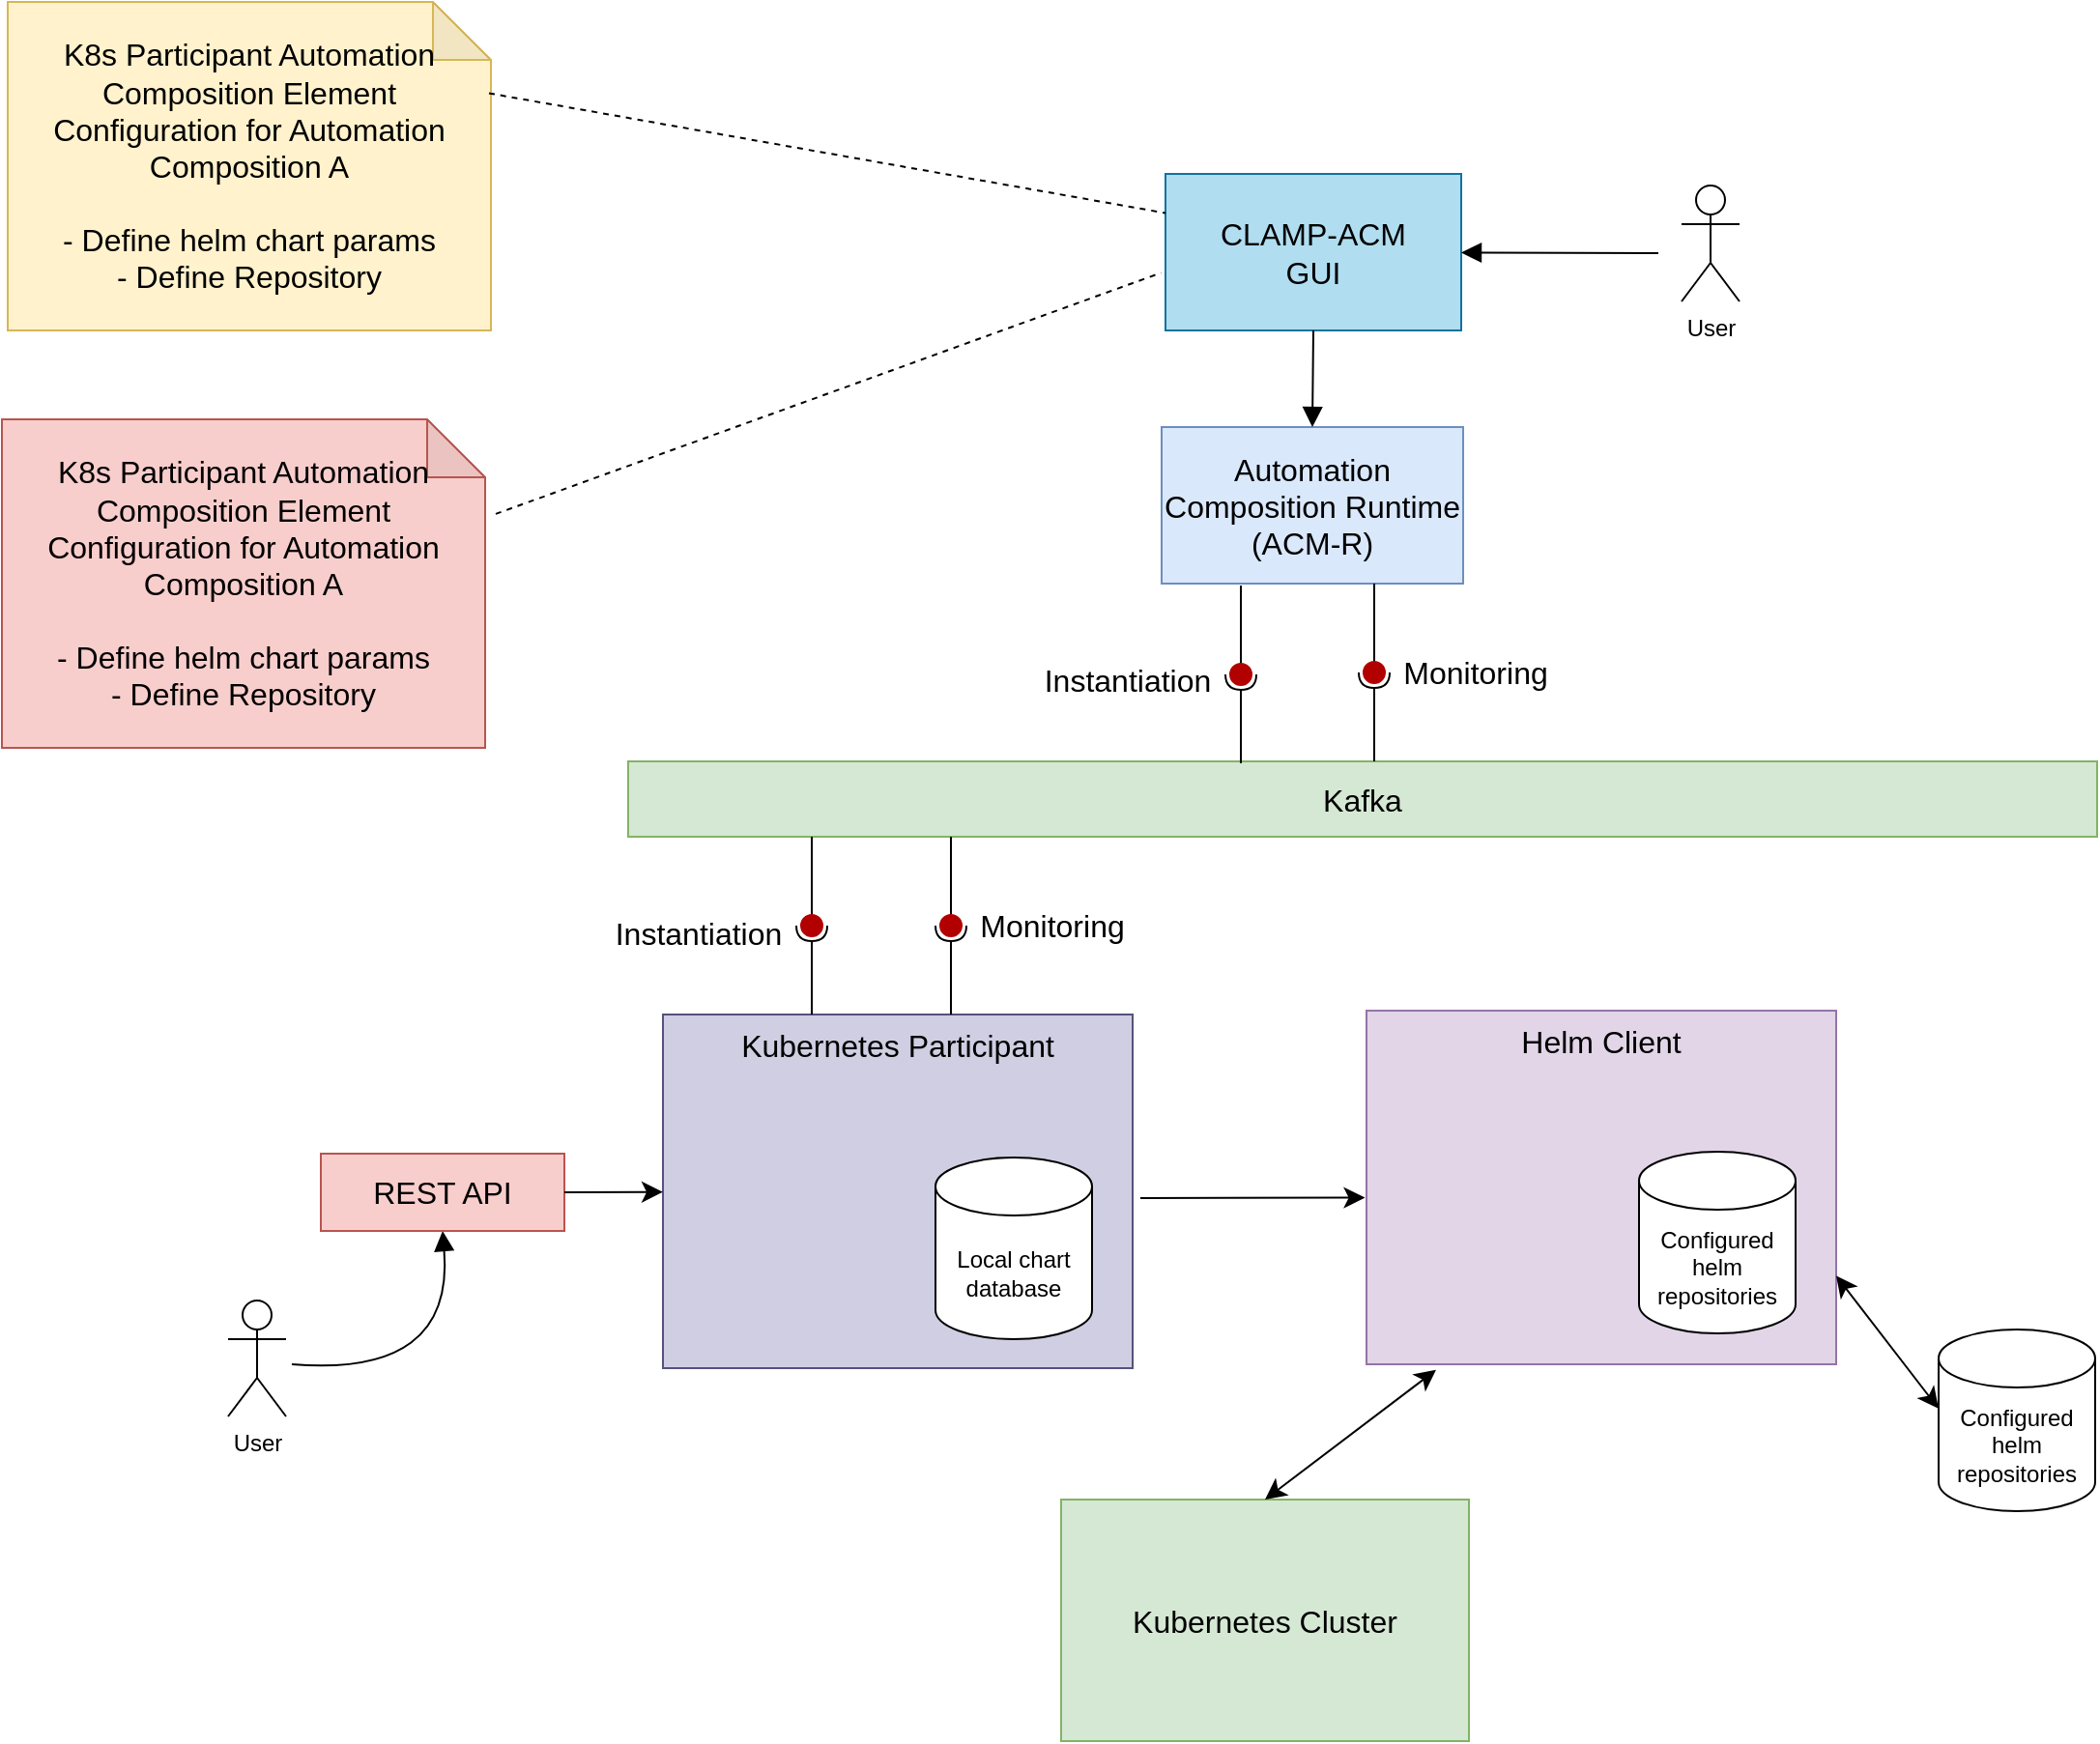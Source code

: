 <mxfile version="23.1.5" type="device" pages="2">
  <diagram name="A1PMS" id="EQz7CeIsnqjb-CRsskzZ">
    <mxGraphModel dx="2234" dy="1236" grid="0" gridSize="10" guides="1" tooltips="1" connect="1" arrows="1" fold="1" page="0" pageScale="1" pageWidth="827" pageHeight="1169" math="0" shadow="0">
      <root>
        <mxCell id="0" />
        <mxCell id="1" parent="0" />
        <mxCell id="BEZJXQmxWPO11OeoHs-X-1" value="CLAMP-ACM&lt;br&gt;GUI" style="rounded=0;whiteSpace=wrap;html=1;fontSize=16;fillColor=#b1ddf0;strokeColor=#10739e;" parent="1" vertex="1">
          <mxGeometry x="46" y="-103" width="153" height="81" as="geometry" />
        </mxCell>
        <mxCell id="BEZJXQmxWPO11OeoHs-X-2" value="Automation Composition Runtime (ACM-R)" style="rounded=0;whiteSpace=wrap;html=1;fontSize=16;fillColor=#dae8fc;strokeColor=#6c8ebf;" parent="1" vertex="1">
          <mxGeometry x="44" y="28" width="156" height="81" as="geometry" />
        </mxCell>
        <mxCell id="BEZJXQmxWPO11OeoHs-X-3" value="Kafka" style="rounded=0;whiteSpace=wrap;html=1;fontSize=16;fillColor=#d5e8d4;strokeColor=#82b366;" parent="1" vertex="1">
          <mxGeometry x="-232" y="201" width="760" height="39" as="geometry" />
        </mxCell>
        <mxCell id="BEZJXQmxWPO11OeoHs-X-4" value="Kubernetes Participant" style="rounded=0;whiteSpace=wrap;html=1;fontSize=16;fillColor=#d0cee2;strokeColor=#56517e;verticalAlign=top;" parent="1" vertex="1">
          <mxGeometry x="-214" y="332" width="243" height="183" as="geometry" />
        </mxCell>
        <mxCell id="BEZJXQmxWPO11OeoHs-X-5" value="K8s Participant Automation Composition Element Configuration for Automation Composition A&lt;br&gt;&lt;br&gt;- Define helm chart params&lt;br&gt;&lt;span style=&quot;background-color: initial; text-align: left;&quot;&gt;-&amp;nbsp;&lt;/span&gt;Define&amp;nbsp;Repository" style="shape=note;whiteSpace=wrap;html=1;backgroundOutline=1;darkOpacity=0.05;fontSize=16;fillColor=#fff2cc;strokeColor=#d6b656;" parent="1" vertex="1">
          <mxGeometry x="-553" y="-192" width="250" height="170" as="geometry" />
        </mxCell>
        <mxCell id="BEZJXQmxWPO11OeoHs-X-9" value="K8s Participant Automation Composition Element Configuration for Automation Composition A&lt;br style=&quot;border-color: var(--border-color);&quot;&gt;&lt;br style=&quot;border-color: var(--border-color);&quot;&gt;- Define helm chart params&lt;br style=&quot;border-color: var(--border-color);&quot;&gt;-&amp;nbsp;Define&amp;nbsp;Repository" style="shape=note;whiteSpace=wrap;html=1;backgroundOutline=1;darkOpacity=0.05;fontSize=16;fillColor=#f8cecc;strokeColor=#b85450;" parent="1" vertex="1">
          <mxGeometry x="-556" y="24" width="250" height="170" as="geometry" />
        </mxCell>
        <mxCell id="BEZJXQmxWPO11OeoHs-X-10" value="" style="endArrow=none;dashed=1;html=1;rounded=0;fontSize=12;startSize=8;endSize=8;curved=1;exitX=0.996;exitY=0.278;exitDx=0;exitDy=0;exitPerimeter=0;entryX=0;entryY=0.25;entryDx=0;entryDy=0;" parent="1" source="BEZJXQmxWPO11OeoHs-X-5" target="BEZJXQmxWPO11OeoHs-X-1" edge="1">
          <mxGeometry width="50" height="50" relative="1" as="geometry">
            <mxPoint x="2" y="-30" as="sourcePoint" />
            <mxPoint x="52" y="-80" as="targetPoint" />
          </mxGeometry>
        </mxCell>
        <mxCell id="BEZJXQmxWPO11OeoHs-X-11" value="" style="endArrow=none;dashed=1;html=1;rounded=0;fontSize=12;startSize=8;endSize=8;curved=1;exitX=1.022;exitY=0.288;exitDx=0;exitDy=0;exitPerimeter=0;entryX=-0.015;entryY=0.632;entryDx=0;entryDy=0;entryPerimeter=0;" parent="1" source="BEZJXQmxWPO11OeoHs-X-9" target="BEZJXQmxWPO11OeoHs-X-1" edge="1">
          <mxGeometry width="50" height="50" relative="1" as="geometry">
            <mxPoint x="-293" y="-157" as="sourcePoint" />
            <mxPoint x="54" y="-73" as="targetPoint" />
          </mxGeometry>
        </mxCell>
        <mxCell id="BEZJXQmxWPO11OeoHs-X-12" value="" style="endArrow=none;html=1;rounded=0;fontSize=12;startSize=8;endSize=8;curved=1;exitX=0.5;exitY=0;exitDx=0;exitDy=0;entryX=0.5;entryY=1;entryDx=0;entryDy=0;endFill=0;startArrow=block;startFill=1;" parent="1" source="BEZJXQmxWPO11OeoHs-X-2" target="BEZJXQmxWPO11OeoHs-X-1" edge="1">
          <mxGeometry width="50" height="50" relative="1" as="geometry">
            <mxPoint x="67" y="28" as="sourcePoint" />
            <mxPoint x="117" y="-22" as="targetPoint" />
          </mxGeometry>
        </mxCell>
        <mxCell id="BEZJXQmxWPO11OeoHs-X-37" value="" style="rounded=0;orthogonalLoop=1;jettySize=auto;html=1;endArrow=none;endFill=0;sketch=0;sourcePerimeterSpacing=0;targetPerimeterSpacing=0;fontSize=12;startSize=8;endSize=8;curved=1;exitX=0.262;exitY=1.001;exitDx=0;exitDy=0;exitPerimeter=0;" parent="1" target="BEZJXQmxWPO11OeoHs-X-39" edge="1">
          <mxGeometry relative="1" as="geometry">
            <mxPoint x="154" y="109" as="sourcePoint" />
            <mxPoint x="156" y="151" as="targetPoint" />
          </mxGeometry>
        </mxCell>
        <mxCell id="BEZJXQmxWPO11OeoHs-X-38" value="" style="rounded=0;orthogonalLoop=1;jettySize=auto;html=1;endArrow=halfCircle;endFill=0;entryX=0.5;entryY=0.5;endSize=6;strokeWidth=1;sketch=0;fontSize=12;curved=1;exitX=0.416;exitY=0.012;exitDx=0;exitDy=0;exitPerimeter=0;" parent="1" target="BEZJXQmxWPO11OeoHs-X-39" edge="1">
          <mxGeometry relative="1" as="geometry">
            <mxPoint x="154" y="201" as="sourcePoint" />
          </mxGeometry>
        </mxCell>
        <mxCell id="BEZJXQmxWPO11OeoHs-X-39" value="" style="ellipse;whiteSpace=wrap;html=1;align=center;aspect=fixed;resizable=0;points=[];outlineConnect=0;sketch=0;fontSize=16;direction=south;fillColor=#B20000;fontColor=#ffffff;strokeColor=#B20000;strokeWidth=2;" parent="1" vertex="1">
          <mxGeometry x="149" y="150" width="10" height="10" as="geometry" />
        </mxCell>
        <mxCell id="BEZJXQmxWPO11OeoHs-X-40" value="" style="rounded=0;orthogonalLoop=1;jettySize=auto;html=1;endArrow=none;endFill=0;sketch=0;sourcePerimeterSpacing=0;targetPerimeterSpacing=0;fontSize=12;startSize=8;endSize=8;curved=1;exitX=0.262;exitY=1.001;exitDx=0;exitDy=0;exitPerimeter=0;" parent="1" target="BEZJXQmxWPO11OeoHs-X-42" edge="1">
          <mxGeometry relative="1" as="geometry">
            <mxPoint x="-137" y="240" as="sourcePoint" />
            <mxPoint x="-135" y="282" as="targetPoint" />
            <Array as="points">
              <mxPoint x="-137" y="273" />
            </Array>
          </mxGeometry>
        </mxCell>
        <mxCell id="BEZJXQmxWPO11OeoHs-X-41" value="" style="rounded=0;orthogonalLoop=1;jettySize=auto;html=1;endArrow=halfCircle;endFill=0;entryX=0.5;entryY=0.5;endSize=6;strokeWidth=1;sketch=0;fontSize=12;curved=1;exitX=0.416;exitY=0.012;exitDx=0;exitDy=0;exitPerimeter=0;" parent="1" target="BEZJXQmxWPO11OeoHs-X-42" edge="1">
          <mxGeometry relative="1" as="geometry">
            <mxPoint x="-137" y="332" as="sourcePoint" />
          </mxGeometry>
        </mxCell>
        <mxCell id="BEZJXQmxWPO11OeoHs-X-42" value="" style="ellipse;whiteSpace=wrap;html=1;align=center;aspect=fixed;resizable=0;points=[];outlineConnect=0;sketch=0;fontSize=16;direction=south;fillColor=#B20000;fontColor=#ffffff;strokeColor=#B20000;strokeWidth=2;" parent="1" vertex="1">
          <mxGeometry x="-142" y="281" width="10" height="10" as="geometry" />
        </mxCell>
        <mxCell id="BEZJXQmxWPO11OeoHs-X-43" value="" style="rounded=0;orthogonalLoop=1;jettySize=auto;html=1;endArrow=none;endFill=0;sketch=0;sourcePerimeterSpacing=0;targetPerimeterSpacing=0;fontSize=12;startSize=8;endSize=8;curved=1;exitX=0.262;exitY=1.001;exitDx=0;exitDy=0;exitPerimeter=0;" parent="1" target="BEZJXQmxWPO11OeoHs-X-45" edge="1">
          <mxGeometry relative="1" as="geometry">
            <mxPoint x="-65" y="240" as="sourcePoint" />
            <mxPoint x="-63" y="282" as="targetPoint" />
          </mxGeometry>
        </mxCell>
        <mxCell id="BEZJXQmxWPO11OeoHs-X-44" value="" style="rounded=0;orthogonalLoop=1;jettySize=auto;html=1;endArrow=halfCircle;endFill=0;entryX=0.5;entryY=0.5;endSize=6;strokeWidth=1;sketch=0;fontSize=12;curved=1;exitX=0.416;exitY=0.012;exitDx=0;exitDy=0;exitPerimeter=0;" parent="1" target="BEZJXQmxWPO11OeoHs-X-45" edge="1">
          <mxGeometry relative="1" as="geometry">
            <mxPoint x="-65" y="332" as="sourcePoint" />
          </mxGeometry>
        </mxCell>
        <mxCell id="BEZJXQmxWPO11OeoHs-X-45" value="" style="ellipse;whiteSpace=wrap;html=1;align=center;aspect=fixed;resizable=0;points=[];outlineConnect=0;sketch=0;fontSize=16;direction=south;fillColor=#B20000;fontColor=#ffffff;strokeColor=#B20000;strokeWidth=2;" parent="1" vertex="1">
          <mxGeometry x="-70" y="281" width="10" height="10" as="geometry" />
        </mxCell>
        <mxCell id="BEZJXQmxWPO11OeoHs-X-46" value="" style="rounded=0;orthogonalLoop=1;jettySize=auto;html=1;endArrow=none;endFill=0;sketch=0;sourcePerimeterSpacing=0;targetPerimeterSpacing=0;fontSize=12;startSize=8;endSize=8;curved=1;exitX=0.262;exitY=1.001;exitDx=0;exitDy=0;exitPerimeter=0;" parent="1" target="BEZJXQmxWPO11OeoHs-X-48" edge="1">
          <mxGeometry relative="1" as="geometry">
            <mxPoint x="85" y="110" as="sourcePoint" />
            <mxPoint x="87" y="152" as="targetPoint" />
          </mxGeometry>
        </mxCell>
        <mxCell id="BEZJXQmxWPO11OeoHs-X-47" value="" style="rounded=0;orthogonalLoop=1;jettySize=auto;html=1;endArrow=halfCircle;endFill=0;entryX=0.5;entryY=0.5;endSize=6;strokeWidth=1;sketch=0;fontSize=12;curved=1;exitX=0.416;exitY=0.012;exitDx=0;exitDy=0;exitPerimeter=0;" parent="1" target="BEZJXQmxWPO11OeoHs-X-48" edge="1">
          <mxGeometry relative="1" as="geometry">
            <mxPoint x="85" y="202" as="sourcePoint" />
          </mxGeometry>
        </mxCell>
        <mxCell id="BEZJXQmxWPO11OeoHs-X-48" value="" style="ellipse;whiteSpace=wrap;html=1;align=center;aspect=fixed;resizable=0;points=[];outlineConnect=0;sketch=0;fontSize=16;direction=south;fillColor=#B20000;fontColor=#ffffff;strokeColor=#B20000;strokeWidth=2;" parent="1" vertex="1">
          <mxGeometry x="80" y="151" width="10" height="10" as="geometry" />
        </mxCell>
        <mxCell id="BEZJXQmxWPO11OeoHs-X-50" value="" style="endArrow=classic;startArrow=none;html=1;rounded=0;fontSize=12;startSize=8;endSize=8;curved=1;startFill=0;" parent="1" edge="1">
          <mxGeometry width="50" height="50" relative="1" as="geometry">
            <mxPoint x="33" y="427" as="sourcePoint" />
            <mxPoint x="149.25" y="426.797" as="targetPoint" />
          </mxGeometry>
        </mxCell>
        <mxCell id="BEZJXQmxWPO11OeoHs-X-52" value="Instantiation" style="text;html=1;align=center;verticalAlign=middle;resizable=0;points=[];autosize=1;strokeColor=none;fillColor=none;fontSize=16;" parent="1" vertex="1">
          <mxGeometry x="-26" y="143" width="104" height="31" as="geometry" />
        </mxCell>
        <mxCell id="BEZJXQmxWPO11OeoHs-X-53" value="Instantiation" style="text;html=1;align=center;verticalAlign=middle;resizable=0;points=[];autosize=1;strokeColor=none;fillColor=none;fontSize=16;" parent="1" vertex="1">
          <mxGeometry x="-248" y="274" width="104" height="31" as="geometry" />
        </mxCell>
        <mxCell id="BEZJXQmxWPO11OeoHs-X-54" value="Monitoring" style="text;html=1;align=center;verticalAlign=middle;resizable=0;points=[];autosize=1;strokeColor=none;fillColor=none;fontSize=16;" parent="1" vertex="1">
          <mxGeometry x="159" y="139.5" width="93" height="31" as="geometry" />
        </mxCell>
        <mxCell id="BEZJXQmxWPO11OeoHs-X-55" value="Monitoring" style="text;html=1;align=center;verticalAlign=middle;resizable=0;points=[];autosize=1;strokeColor=none;fillColor=none;fontSize=16;" parent="1" vertex="1">
          <mxGeometry x="-60" y="270.5" width="93" height="31" as="geometry" />
        </mxCell>
        <mxCell id="6OvfW8akYWRdIR2x06kQ-1" value="User" style="shape=umlActor;verticalLabelPosition=bottom;verticalAlign=top;html=1;outlineConnect=0;" parent="1" vertex="1">
          <mxGeometry x="313" y="-97" width="30" height="60" as="geometry" />
        </mxCell>
        <mxCell id="6OvfW8akYWRdIR2x06kQ-2" value="" style="endArrow=none;html=1;rounded=0;fontSize=12;startSize=8;endSize=8;curved=1;endFill=0;startArrow=block;startFill=1;" parent="1" source="BEZJXQmxWPO11OeoHs-X-1" edge="1">
          <mxGeometry width="50" height="50" relative="1" as="geometry">
            <mxPoint x="228" y="38" as="sourcePoint" />
            <mxPoint x="301" y="-62" as="targetPoint" />
          </mxGeometry>
        </mxCell>
        <mxCell id="6OvfW8akYWRdIR2x06kQ-3" value="Local chart database" style="shape=cylinder3;whiteSpace=wrap;html=1;boundedLbl=1;backgroundOutline=1;size=15;" parent="1" vertex="1">
          <mxGeometry x="-73" y="406" width="81" height="94" as="geometry" />
        </mxCell>
        <mxCell id="6OvfW8akYWRdIR2x06kQ-4" value="Helm Client" style="rounded=0;whiteSpace=wrap;html=1;fontSize=16;fillColor=#e1d5e7;strokeColor=#9673a6;verticalAlign=top;" parent="1" vertex="1">
          <mxGeometry x="150" y="330" width="243" height="183" as="geometry" />
        </mxCell>
        <mxCell id="6OvfW8akYWRdIR2x06kQ-5" value="Configured helm repositories" style="shape=cylinder3;whiteSpace=wrap;html=1;boundedLbl=1;backgroundOutline=1;size=15;" parent="1" vertex="1">
          <mxGeometry x="291" y="403" width="81" height="94" as="geometry" />
        </mxCell>
        <mxCell id="6OvfW8akYWRdIR2x06kQ-6" value="Configured helm repositories" style="shape=cylinder3;whiteSpace=wrap;html=1;boundedLbl=1;backgroundOutline=1;size=15;" parent="1" vertex="1">
          <mxGeometry x="446" y="495" width="81" height="94" as="geometry" />
        </mxCell>
        <mxCell id="6OvfW8akYWRdIR2x06kQ-7" value="User" style="shape=umlActor;verticalLabelPosition=bottom;verticalAlign=top;html=1;outlineConnect=0;" parent="1" vertex="1">
          <mxGeometry x="-439" y="480" width="30" height="60" as="geometry" />
        </mxCell>
        <mxCell id="6OvfW8akYWRdIR2x06kQ-8" value="" style="endArrow=none;html=1;rounded=0;fontSize=12;startSize=8;endSize=8;curved=1;endFill=0;startArrow=block;startFill=1;exitX=0.5;exitY=1;exitDx=0;exitDy=0;" parent="1" source="6OvfW8akYWRdIR2x06kQ-10" edge="1">
          <mxGeometry width="50" height="50" relative="1" as="geometry">
            <mxPoint x="-553" y="515" as="sourcePoint" />
            <mxPoint x="-406" y="513" as="targetPoint" />
            <Array as="points">
              <mxPoint x="-322" y="520" />
            </Array>
          </mxGeometry>
        </mxCell>
        <mxCell id="6OvfW8akYWRdIR2x06kQ-9" value="" style="endArrow=classic;startArrow=classic;html=1;rounded=0;fontSize=12;startSize=8;endSize=8;curved=1;exitX=1;exitY=0.75;exitDx=0;exitDy=0;entryX=0;entryY=0.436;entryDx=0;entryDy=0;entryPerimeter=0;" parent="1" source="6OvfW8akYWRdIR2x06kQ-4" target="6OvfW8akYWRdIR2x06kQ-6" edge="1">
          <mxGeometry width="50" height="50" relative="1" as="geometry">
            <mxPoint x="44" y="577" as="sourcePoint" />
            <mxPoint x="159.25" y="577.797" as="targetPoint" />
          </mxGeometry>
        </mxCell>
        <mxCell id="6OvfW8akYWRdIR2x06kQ-10" value="REST API" style="rounded=0;whiteSpace=wrap;html=1;fontSize=16;fillColor=#f8cecc;strokeColor=#b85450;verticalAlign=middle;" parent="1" vertex="1">
          <mxGeometry x="-391" y="404" width="126" height="40" as="geometry" />
        </mxCell>
        <mxCell id="6OvfW8akYWRdIR2x06kQ-12" value="Kubernetes Cluster" style="rounded=0;whiteSpace=wrap;html=1;fontSize=16;fillColor=#d5e8d4;strokeColor=#82b366;verticalAlign=middle;" parent="1" vertex="1">
          <mxGeometry x="-8" y="583" width="211" height="125" as="geometry" />
        </mxCell>
        <mxCell id="6OvfW8akYWRdIR2x06kQ-13" value="" style="endArrow=classic;startArrow=classic;html=1;rounded=0;fontSize=12;startSize=8;endSize=8;curved=1;exitX=0.148;exitY=1.016;exitDx=0;exitDy=0;exitPerimeter=0;entryX=0.5;entryY=0;entryDx=0;entryDy=0;" parent="1" source="6OvfW8akYWRdIR2x06kQ-4" target="6OvfW8akYWRdIR2x06kQ-12" edge="1">
          <mxGeometry width="50" height="50" relative="1" as="geometry">
            <mxPoint x="403" y="592" as="sourcePoint" />
            <mxPoint x="456" y="635" as="targetPoint" />
          </mxGeometry>
        </mxCell>
        <mxCell id="6OvfW8akYWRdIR2x06kQ-14" value="" style="endArrow=classic;startArrow=none;html=1;rounded=0;fontSize=12;startSize=8;endSize=8;curved=1;startFill=0;exitX=1;exitY=0.5;exitDx=0;exitDy=0;" parent="1" source="6OvfW8akYWRdIR2x06kQ-10" target="BEZJXQmxWPO11OeoHs-X-4" edge="1">
          <mxGeometry width="50" height="50" relative="1" as="geometry">
            <mxPoint x="-268" y="413.7" as="sourcePoint" />
            <mxPoint x="-218" y="414" as="targetPoint" />
          </mxGeometry>
        </mxCell>
      </root>
    </mxGraphModel>
  </diagram>
  <diagram id="7EV7rOq7FkkVQS_sMw84" name="Kserve">
    <mxGraphModel dx="2397" dy="1412" grid="0" gridSize="10" guides="1" tooltips="1" connect="1" arrows="1" fold="1" page="0" pageScale="1" pageWidth="827" pageHeight="1169" math="0" shadow="0">
      <root>
        <mxCell id="0" />
        <mxCell id="1" parent="0" />
        <mxCell id="yh-L3AtmC00XoUG_2nvY-11" value="" style="rounded=0;whiteSpace=wrap;html=1;fontSize=16;dashed=1;dashPattern=12 12;" vertex="1" parent="1">
          <mxGeometry x="-261" y="-213" width="1024" height="778" as="geometry" />
        </mxCell>
        <mxCell id="hDoWaCIZZ_nO79t9Hxqc-1" value="CLAMP-ACM&lt;br&gt;GUI" style="rounded=0;whiteSpace=wrap;html=1;fontSize=16;fillColor=#b1ddf0;strokeColor=#10739e;" parent="1" vertex="1">
          <mxGeometry x="47" y="-103" width="153" height="81" as="geometry" />
        </mxCell>
        <mxCell id="hDoWaCIZZ_nO79t9Hxqc-2" value="Automation Composition Runtime (CLAMP-ACM)" style="rounded=0;whiteSpace=wrap;html=1;fontSize=16;fillColor=#dae8fc;strokeColor=#6c8ebf;" parent="1" vertex="1">
          <mxGeometry x="44" y="28" width="156" height="81" as="geometry" />
        </mxCell>
        <mxCell id="hDoWaCIZZ_nO79t9Hxqc-3" value="Kafka" style="rounded=0;whiteSpace=wrap;html=1;fontSize=16;fillColor=#d5e8d4;strokeColor=#82b366;" parent="1" vertex="1">
          <mxGeometry x="-232" y="201" width="760" height="39" as="geometry" />
        </mxCell>
        <mxCell id="hDoWaCIZZ_nO79t9Hxqc-5" value="Kserve Participant Automation Composition Element Configuration for Automation Composition A&lt;br&gt;&lt;br&gt;- Define Inference Service Entities&lt;br&gt;&amp;nbsp; + Sequence of Inference Services&lt;br&gt;&lt;div style=&quot;text-align: left;&quot;&gt;&lt;span style=&quot;background-color: initial;&quot;&gt;- Name&lt;/span&gt;&lt;/div&gt;&lt;div style=&quot;text-align: left;&quot;&gt;&lt;span style=&quot;background-color: initial;&quot;&gt;- Namespace&lt;/span&gt;&lt;/div&gt;&lt;div style=&quot;text-align: left;&quot;&gt;&lt;span style=&quot;background-color: initial;&quot;&gt;- Payload&lt;/span&gt;&lt;/div&gt;" style="shape=note;whiteSpace=wrap;html=1;backgroundOutline=1;darkOpacity=0.05;fontSize=16;fillColor=#fff2cc;strokeColor=#d6b656;" parent="1" vertex="1">
          <mxGeometry x="-553" y="-227" width="273" height="224" as="geometry" />
        </mxCell>
        <mxCell id="hDoWaCIZZ_nO79t9Hxqc-6" value="Kserve Participant Automation Composition Element Configuration for Automation Composition B&lt;br style=&quot;border-color: var(--border-color);&quot;&gt;&lt;br style=&quot;border-color: var(--border-color);&quot;&gt;- Define Inference Service Entities&lt;br style=&quot;border-color: var(--border-color);&quot;&gt;&amp;nbsp; + Sequence of Inference Services&lt;br style=&quot;border-color: var(--border-color);&quot;&gt;&lt;div style=&quot;border-color: var(--border-color); text-align: left;&quot;&gt;- Name&lt;/div&gt;&lt;div style=&quot;border-color: var(--border-color); text-align: left;&quot;&gt;&lt;span style=&quot;border-color: var(--border-color); background-color: initial;&quot;&gt;- Namespace&lt;/span&gt;&lt;/div&gt;&lt;div style=&quot;border-color: var(--border-color); text-align: left;&quot;&gt;&lt;span style=&quot;border-color: var(--border-color); background-color: initial;&quot;&gt;- Payload&lt;/span&gt;&lt;/div&gt;" style="shape=note;whiteSpace=wrap;html=1;backgroundOutline=1;darkOpacity=0.05;fontSize=16;fillColor=#f8cecc;strokeColor=#b85450;" parent="1" vertex="1">
          <mxGeometry x="-556" y="24" width="274" height="204" as="geometry" />
        </mxCell>
        <mxCell id="hDoWaCIZZ_nO79t9Hxqc-7" value="" style="endArrow=none;dashed=1;html=1;rounded=0;fontSize=12;startSize=8;endSize=8;curved=1;exitX=0.996;exitY=0.278;exitDx=0;exitDy=0;exitPerimeter=0;entryX=0;entryY=0.25;entryDx=0;entryDy=0;" parent="1" source="hDoWaCIZZ_nO79t9Hxqc-5" target="hDoWaCIZZ_nO79t9Hxqc-1" edge="1">
          <mxGeometry width="50" height="50" relative="1" as="geometry">
            <mxPoint x="2" y="-30" as="sourcePoint" />
            <mxPoint x="52" y="-80" as="targetPoint" />
          </mxGeometry>
        </mxCell>
        <mxCell id="hDoWaCIZZ_nO79t9Hxqc-8" value="" style="endArrow=none;dashed=1;html=1;rounded=0;fontSize=12;startSize=8;endSize=8;curved=1;exitX=1.022;exitY=0.288;exitDx=0;exitDy=0;exitPerimeter=0;entryX=-0.015;entryY=0.632;entryDx=0;entryDy=0;entryPerimeter=0;" parent="1" source="hDoWaCIZZ_nO79t9Hxqc-6" target="hDoWaCIZZ_nO79t9Hxqc-1" edge="1">
          <mxGeometry width="50" height="50" relative="1" as="geometry">
            <mxPoint x="-293" y="-157" as="sourcePoint" />
            <mxPoint x="54" y="-73" as="targetPoint" />
          </mxGeometry>
        </mxCell>
        <mxCell id="hDoWaCIZZ_nO79t9Hxqc-9" value="" style="endArrow=none;html=1;rounded=0;fontSize=12;startSize=8;endSize=8;curved=1;exitX=0.5;exitY=0;exitDx=0;exitDy=0;entryX=0.5;entryY=1;entryDx=0;entryDy=0;" parent="1" source="hDoWaCIZZ_nO79t9Hxqc-2" target="hDoWaCIZZ_nO79t9Hxqc-1" edge="1">
          <mxGeometry width="50" height="50" relative="1" as="geometry">
            <mxPoint x="67" y="28" as="sourcePoint" />
            <mxPoint x="117" y="-22" as="targetPoint" />
          </mxGeometry>
        </mxCell>
        <mxCell id="hDoWaCIZZ_nO79t9Hxqc-11" value="Inference Service for Automation Composition A" style="rounded=0;whiteSpace=wrap;html=1;fontSize=16;fillColor=#fff2cc;strokeColor=#d6b656;" parent="1" vertex="1">
          <mxGeometry x="430" y="352" width="141" height="60" as="geometry" />
        </mxCell>
        <mxCell id="hDoWaCIZZ_nO79t9Hxqc-12" value="Inference Service for Automation Composition B" style="rounded=0;whiteSpace=wrap;html=1;fontSize=16;fillColor=#f8cecc;strokeColor=#b85450;" parent="1" vertex="1">
          <mxGeometry x="591" y="352" width="141" height="60" as="geometry" />
        </mxCell>
        <mxCell id="hDoWaCIZZ_nO79t9Hxqc-15" value="" style="rounded=0;orthogonalLoop=1;jettySize=auto;html=1;endArrow=none;endFill=0;sketch=0;sourcePerimeterSpacing=0;targetPerimeterSpacing=0;fontSize=12;startSize=8;endSize=8;curved=1;exitX=0.262;exitY=1.001;exitDx=0;exitDy=0;exitPerimeter=0;" parent="1" target="hDoWaCIZZ_nO79t9Hxqc-17" edge="1">
          <mxGeometry relative="1" as="geometry">
            <mxPoint x="154" y="109" as="sourcePoint" />
            <mxPoint x="156" y="151" as="targetPoint" />
          </mxGeometry>
        </mxCell>
        <mxCell id="hDoWaCIZZ_nO79t9Hxqc-16" value="" style="rounded=0;orthogonalLoop=1;jettySize=auto;html=1;endArrow=halfCircle;endFill=0;entryX=0.5;entryY=0.5;endSize=6;strokeWidth=1;sketch=0;fontSize=12;curved=1;exitX=0.416;exitY=0.012;exitDx=0;exitDy=0;exitPerimeter=0;" parent="1" target="hDoWaCIZZ_nO79t9Hxqc-17" edge="1">
          <mxGeometry relative="1" as="geometry">
            <mxPoint x="154" y="201" as="sourcePoint" />
          </mxGeometry>
        </mxCell>
        <mxCell id="hDoWaCIZZ_nO79t9Hxqc-17" value="" style="ellipse;whiteSpace=wrap;html=1;align=center;aspect=fixed;resizable=0;points=[];outlineConnect=0;sketch=0;fontSize=16;direction=south;fillColor=#B20000;fontColor=#ffffff;strokeColor=#B20000;strokeWidth=2;" parent="1" vertex="1">
          <mxGeometry x="149" y="150" width="10" height="10" as="geometry" />
        </mxCell>
        <mxCell id="hDoWaCIZZ_nO79t9Hxqc-18" value="" style="rounded=0;orthogonalLoop=1;jettySize=auto;html=1;endArrow=none;endFill=0;sketch=0;sourcePerimeterSpacing=0;targetPerimeterSpacing=0;fontSize=12;startSize=8;endSize=8;curved=1;exitX=0.262;exitY=1.001;exitDx=0;exitDy=0;exitPerimeter=0;" parent="1" target="hDoWaCIZZ_nO79t9Hxqc-20" edge="1">
          <mxGeometry relative="1" as="geometry">
            <mxPoint x="85" y="240" as="sourcePoint" />
            <mxPoint x="87" y="282" as="targetPoint" />
            <Array as="points">
              <mxPoint x="85" y="273" />
            </Array>
          </mxGeometry>
        </mxCell>
        <mxCell id="hDoWaCIZZ_nO79t9Hxqc-19" value="" style="rounded=0;orthogonalLoop=1;jettySize=auto;html=1;endArrow=halfCircle;endFill=0;entryX=0.5;entryY=0.5;endSize=6;strokeWidth=1;sketch=0;fontSize=12;curved=1;exitX=0.416;exitY=0.012;exitDx=0;exitDy=0;exitPerimeter=0;" parent="1" target="hDoWaCIZZ_nO79t9Hxqc-20" edge="1">
          <mxGeometry relative="1" as="geometry">
            <mxPoint x="85" y="332" as="sourcePoint" />
          </mxGeometry>
        </mxCell>
        <mxCell id="hDoWaCIZZ_nO79t9Hxqc-20" value="" style="ellipse;whiteSpace=wrap;html=1;align=center;aspect=fixed;resizable=0;points=[];outlineConnect=0;sketch=0;fontSize=16;direction=south;fillColor=#B20000;fontColor=#ffffff;strokeColor=#B20000;strokeWidth=2;" parent="1" vertex="1">
          <mxGeometry x="80" y="281" width="10" height="10" as="geometry" />
        </mxCell>
        <mxCell id="hDoWaCIZZ_nO79t9Hxqc-21" value="" style="rounded=0;orthogonalLoop=1;jettySize=auto;html=1;endArrow=none;endFill=0;sketch=0;sourcePerimeterSpacing=0;targetPerimeterSpacing=0;fontSize=12;startSize=8;endSize=8;curved=1;exitX=0.262;exitY=1.001;exitDx=0;exitDy=0;exitPerimeter=0;" parent="1" target="hDoWaCIZZ_nO79t9Hxqc-23" edge="1">
          <mxGeometry relative="1" as="geometry">
            <mxPoint x="157" y="240" as="sourcePoint" />
            <mxPoint x="159" y="282" as="targetPoint" />
          </mxGeometry>
        </mxCell>
        <mxCell id="hDoWaCIZZ_nO79t9Hxqc-22" value="" style="rounded=0;orthogonalLoop=1;jettySize=auto;html=1;endArrow=halfCircle;endFill=0;entryX=0.5;entryY=0.5;endSize=6;strokeWidth=1;sketch=0;fontSize=12;curved=1;exitX=0.416;exitY=0.012;exitDx=0;exitDy=0;exitPerimeter=0;" parent="1" target="hDoWaCIZZ_nO79t9Hxqc-23" edge="1">
          <mxGeometry relative="1" as="geometry">
            <mxPoint x="157" y="332" as="sourcePoint" />
          </mxGeometry>
        </mxCell>
        <mxCell id="hDoWaCIZZ_nO79t9Hxqc-23" value="" style="ellipse;whiteSpace=wrap;html=1;align=center;aspect=fixed;resizable=0;points=[];outlineConnect=0;sketch=0;fontSize=16;direction=south;fillColor=#B20000;fontColor=#ffffff;strokeColor=#B20000;strokeWidth=2;" parent="1" vertex="1">
          <mxGeometry x="152" y="281" width="10" height="10" as="geometry" />
        </mxCell>
        <mxCell id="hDoWaCIZZ_nO79t9Hxqc-24" value="" style="rounded=0;orthogonalLoop=1;jettySize=auto;html=1;endArrow=none;endFill=0;sketch=0;sourcePerimeterSpacing=0;targetPerimeterSpacing=0;fontSize=12;startSize=8;endSize=8;curved=1;exitX=0.262;exitY=1.001;exitDx=0;exitDy=0;exitPerimeter=0;" parent="1" target="hDoWaCIZZ_nO79t9Hxqc-26" edge="1">
          <mxGeometry relative="1" as="geometry">
            <mxPoint x="85" y="110" as="sourcePoint" />
            <mxPoint x="87" y="152" as="targetPoint" />
          </mxGeometry>
        </mxCell>
        <mxCell id="hDoWaCIZZ_nO79t9Hxqc-25" value="" style="rounded=0;orthogonalLoop=1;jettySize=auto;html=1;endArrow=halfCircle;endFill=0;entryX=0.5;entryY=0.5;endSize=6;strokeWidth=1;sketch=0;fontSize=12;curved=1;exitX=0.416;exitY=0.012;exitDx=0;exitDy=0;exitPerimeter=0;" parent="1" target="hDoWaCIZZ_nO79t9Hxqc-26" edge="1">
          <mxGeometry relative="1" as="geometry">
            <mxPoint x="85" y="202" as="sourcePoint" />
          </mxGeometry>
        </mxCell>
        <mxCell id="hDoWaCIZZ_nO79t9Hxqc-26" value="" style="ellipse;whiteSpace=wrap;html=1;align=center;aspect=fixed;resizable=0;points=[];outlineConnect=0;sketch=0;fontSize=16;direction=south;fillColor=#B20000;fontColor=#ffffff;strokeColor=#B20000;strokeWidth=2;" parent="1" vertex="1">
          <mxGeometry x="80" y="151" width="10" height="10" as="geometry" />
        </mxCell>
        <mxCell id="hDoWaCIZZ_nO79t9Hxqc-29" value="Instantiation" style="text;html=1;align=center;verticalAlign=middle;resizable=0;points=[];autosize=1;strokeColor=none;fillColor=none;fontSize=16;" parent="1" vertex="1">
          <mxGeometry x="-26" y="143" width="104" height="31" as="geometry" />
        </mxCell>
        <mxCell id="hDoWaCIZZ_nO79t9Hxqc-30" value="Instantiation" style="text;html=1;align=center;verticalAlign=middle;resizable=0;points=[];autosize=1;strokeColor=none;fillColor=none;fontSize=16;" parent="1" vertex="1">
          <mxGeometry x="-26" y="274" width="104" height="31" as="geometry" />
        </mxCell>
        <mxCell id="hDoWaCIZZ_nO79t9Hxqc-31" value="Monitoring" style="text;html=1;align=center;verticalAlign=middle;resizable=0;points=[];autosize=1;strokeColor=none;fillColor=none;fontSize=16;" parent="1" vertex="1">
          <mxGeometry x="159" y="139.5" width="93" height="31" as="geometry" />
        </mxCell>
        <mxCell id="hDoWaCIZZ_nO79t9Hxqc-32" value="Monitoring" style="text;html=1;align=center;verticalAlign=middle;resizable=0;points=[];autosize=1;strokeColor=none;fillColor=none;fontSize=16;" parent="1" vertex="1">
          <mxGeometry x="162" y="270.5" width="93" height="31" as="geometry" />
        </mxCell>
        <mxCell id="yh-L3AtmC00XoUG_2nvY-6" style="edgeStyle=none;curved=1;rounded=0;orthogonalLoop=1;jettySize=auto;html=1;fontSize=12;startSize=8;endSize=8;" edge="1" parent="1" source="hDoWaCIZZ_nO79t9Hxqc-36" target="hDoWaCIZZ_nO79t9Hxqc-12">
          <mxGeometry relative="1" as="geometry" />
        </mxCell>
        <mxCell id="yh-L3AtmC00XoUG_2nvY-7" style="edgeStyle=none;curved=1;rounded=0;orthogonalLoop=1;jettySize=auto;html=1;entryX=0.545;entryY=0.979;entryDx=0;entryDy=0;entryPerimeter=0;fontSize=12;startSize=8;endSize=8;" edge="1" parent="1" source="hDoWaCIZZ_nO79t9Hxqc-36" target="hDoWaCIZZ_nO79t9Hxqc-11">
          <mxGeometry relative="1" as="geometry" />
        </mxCell>
        <mxCell id="hDoWaCIZZ_nO79t9Hxqc-36" value="Kserve" style="rounded=0;whiteSpace=wrap;html=1;fontSize=16;fillColor=#b0e3e6;strokeColor=#0e8088;" parent="1" vertex="1">
          <mxGeometry x="511" y="453" width="141" height="60" as="geometry" />
        </mxCell>
        <mxCell id="yh-L3AtmC00XoUG_2nvY-2" value="" style="group" vertex="1" connectable="0" parent="1">
          <mxGeometry x="8" y="333" width="243" height="183" as="geometry" />
        </mxCell>
        <mxCell id="hDoWaCIZZ_nO79t9Hxqc-4" value="" style="rounded=0;whiteSpace=wrap;html=1;fontSize=16;fillColor=#e1d5e7;strokeColor=#9673a6;" parent="yh-L3AtmC00XoUG_2nvY-2" vertex="1">
          <mxGeometry width="243" height="183" as="geometry" />
        </mxCell>
        <mxCell id="hDoWaCIZZ_nO79t9Hxqc-38" value="Kserve Paricipant" style="text;html=1;align=center;verticalAlign=middle;resizable=0;points=[];autosize=1;strokeColor=none;fillColor=none;fontSize=16;" parent="yh-L3AtmC00XoUG_2nvY-2" vertex="1">
          <mxGeometry x="45" width="143" height="31" as="geometry" />
        </mxCell>
        <mxCell id="hDoWaCIZZ_nO79t9Hxqc-13" value="Kserve Automation Composition Element for Automation Composition A" style="rounded=0;whiteSpace=wrap;html=1;fontSize=16;fillColor=#fff2cc;strokeColor=#d6b656;" parent="yh-L3AtmC00XoUG_2nvY-2" vertex="1">
          <mxGeometry x="15" y="31" width="213" height="60" as="geometry" />
        </mxCell>
        <mxCell id="hDoWaCIZZ_nO79t9Hxqc-14" value="Kserve Automation Composition Element for Automation Composition B" style="rounded=0;whiteSpace=wrap;html=1;fontSize=16;fillColor=#f8cecc;strokeColor=#b85450;" parent="yh-L3AtmC00XoUG_2nvY-2" vertex="1">
          <mxGeometry x="15.5" y="103" width="210.5" height="62" as="geometry" />
        </mxCell>
        <mxCell id="yh-L3AtmC00XoUG_2nvY-5" style="edgeStyle=none;curved=1;rounded=0;orthogonalLoop=1;jettySize=auto;html=1;fontSize=12;startSize=8;endSize=8;entryX=0;entryY=0.5;entryDx=0;entryDy=0;" edge="1" parent="1" target="hDoWaCIZZ_nO79t9Hxqc-36">
          <mxGeometry relative="1" as="geometry">
            <mxPoint x="388" y="423" as="sourcePoint" />
          </mxGeometry>
        </mxCell>
        <mxCell id="yh-L3AtmC00XoUG_2nvY-3" value="K8s API" style="sketch=0;html=1;dashed=0;whitespace=wrap;fillColor=#2875E2;strokeColor=#ffffff;points=[[0.005,0.63,0],[0.1,0.2,0],[0.9,0.2,0],[0.5,0,0],[0.995,0.63,0],[0.72,0.99,0],[0.5,1,0],[0.28,0.99,0]];verticalLabelPosition=bottom;align=center;verticalAlign=top;shape=mxgraph.kubernetes.icon;prIcon=api;fontSize=16;" vertex="1" parent="1">
          <mxGeometry x="299" y="377" width="122" height="83" as="geometry" />
        </mxCell>
        <mxCell id="yh-L3AtmC00XoUG_2nvY-9" style="edgeStyle=none;curved=1;rounded=0;orthogonalLoop=1;jettySize=auto;html=1;fontSize=12;startSize=8;endSize=8;" edge="1" parent="1" source="hDoWaCIZZ_nO79t9Hxqc-4">
          <mxGeometry relative="1" as="geometry">
            <mxPoint x="322" y="425" as="targetPoint" />
          </mxGeometry>
        </mxCell>
        <mxCell id="yh-L3AtmC00XoUG_2nvY-10" value="REST" style="text;html=1;align=center;verticalAlign=middle;resizable=0;points=[];autosize=1;strokeColor=none;fillColor=none;fontSize=16;" vertex="1" parent="1">
          <mxGeometry x="252" y="393" width="61" height="31" as="geometry" />
        </mxCell>
        <mxCell id="yh-L3AtmC00XoUG_2nvY-12" value="K8s Cluster" style="text;html=1;align=center;verticalAlign=middle;resizable=0;points=[];autosize=1;strokeColor=none;fillColor=none;fontSize=16;" vertex="1" parent="1">
          <mxGeometry x="646" y="-200" width="101" height="31" as="geometry" />
        </mxCell>
      </root>
    </mxGraphModel>
  </diagram>
</mxfile>
